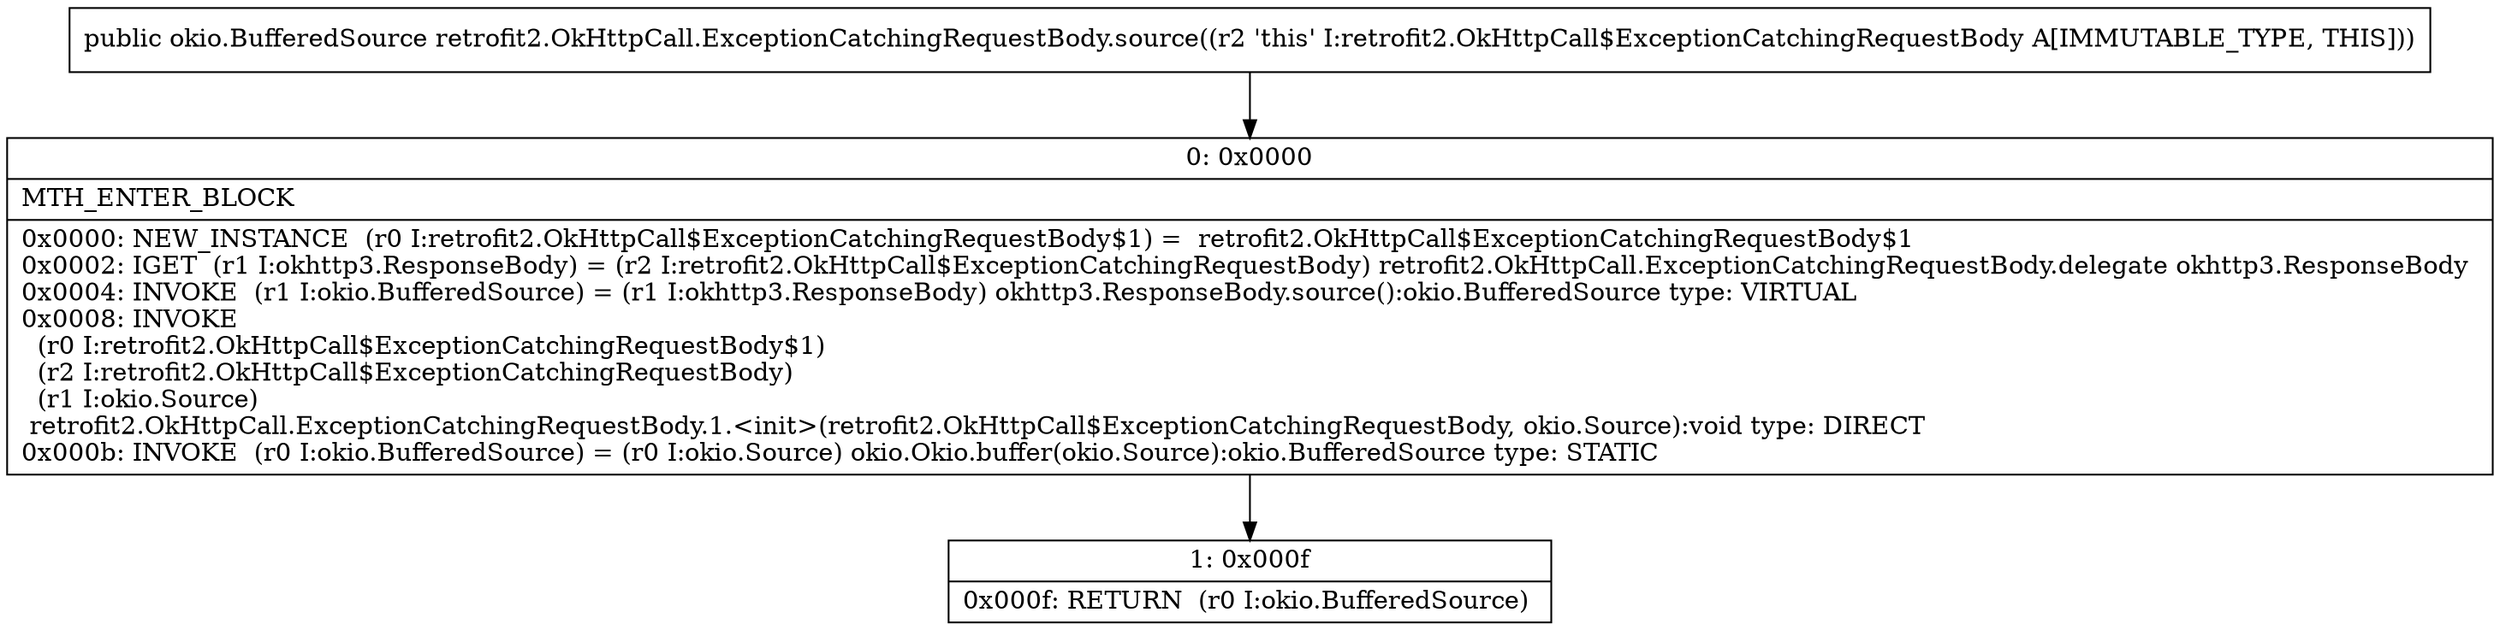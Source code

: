 digraph "CFG forretrofit2.OkHttpCall.ExceptionCatchingRequestBody.source()Lokio\/BufferedSource;" {
Node_0 [shape=record,label="{0\:\ 0x0000|MTH_ENTER_BLOCK\l|0x0000: NEW_INSTANCE  (r0 I:retrofit2.OkHttpCall$ExceptionCatchingRequestBody$1) =  retrofit2.OkHttpCall$ExceptionCatchingRequestBody$1 \l0x0002: IGET  (r1 I:okhttp3.ResponseBody) = (r2 I:retrofit2.OkHttpCall$ExceptionCatchingRequestBody) retrofit2.OkHttpCall.ExceptionCatchingRequestBody.delegate okhttp3.ResponseBody \l0x0004: INVOKE  (r1 I:okio.BufferedSource) = (r1 I:okhttp3.ResponseBody) okhttp3.ResponseBody.source():okio.BufferedSource type: VIRTUAL \l0x0008: INVOKE  \l  (r0 I:retrofit2.OkHttpCall$ExceptionCatchingRequestBody$1)\l  (r2 I:retrofit2.OkHttpCall$ExceptionCatchingRequestBody)\l  (r1 I:okio.Source)\l retrofit2.OkHttpCall.ExceptionCatchingRequestBody.1.\<init\>(retrofit2.OkHttpCall$ExceptionCatchingRequestBody, okio.Source):void type: DIRECT \l0x000b: INVOKE  (r0 I:okio.BufferedSource) = (r0 I:okio.Source) okio.Okio.buffer(okio.Source):okio.BufferedSource type: STATIC \l}"];
Node_1 [shape=record,label="{1\:\ 0x000f|0x000f: RETURN  (r0 I:okio.BufferedSource) \l}"];
MethodNode[shape=record,label="{public okio.BufferedSource retrofit2.OkHttpCall.ExceptionCatchingRequestBody.source((r2 'this' I:retrofit2.OkHttpCall$ExceptionCatchingRequestBody A[IMMUTABLE_TYPE, THIS])) }"];
MethodNode -> Node_0;
Node_0 -> Node_1;
}

